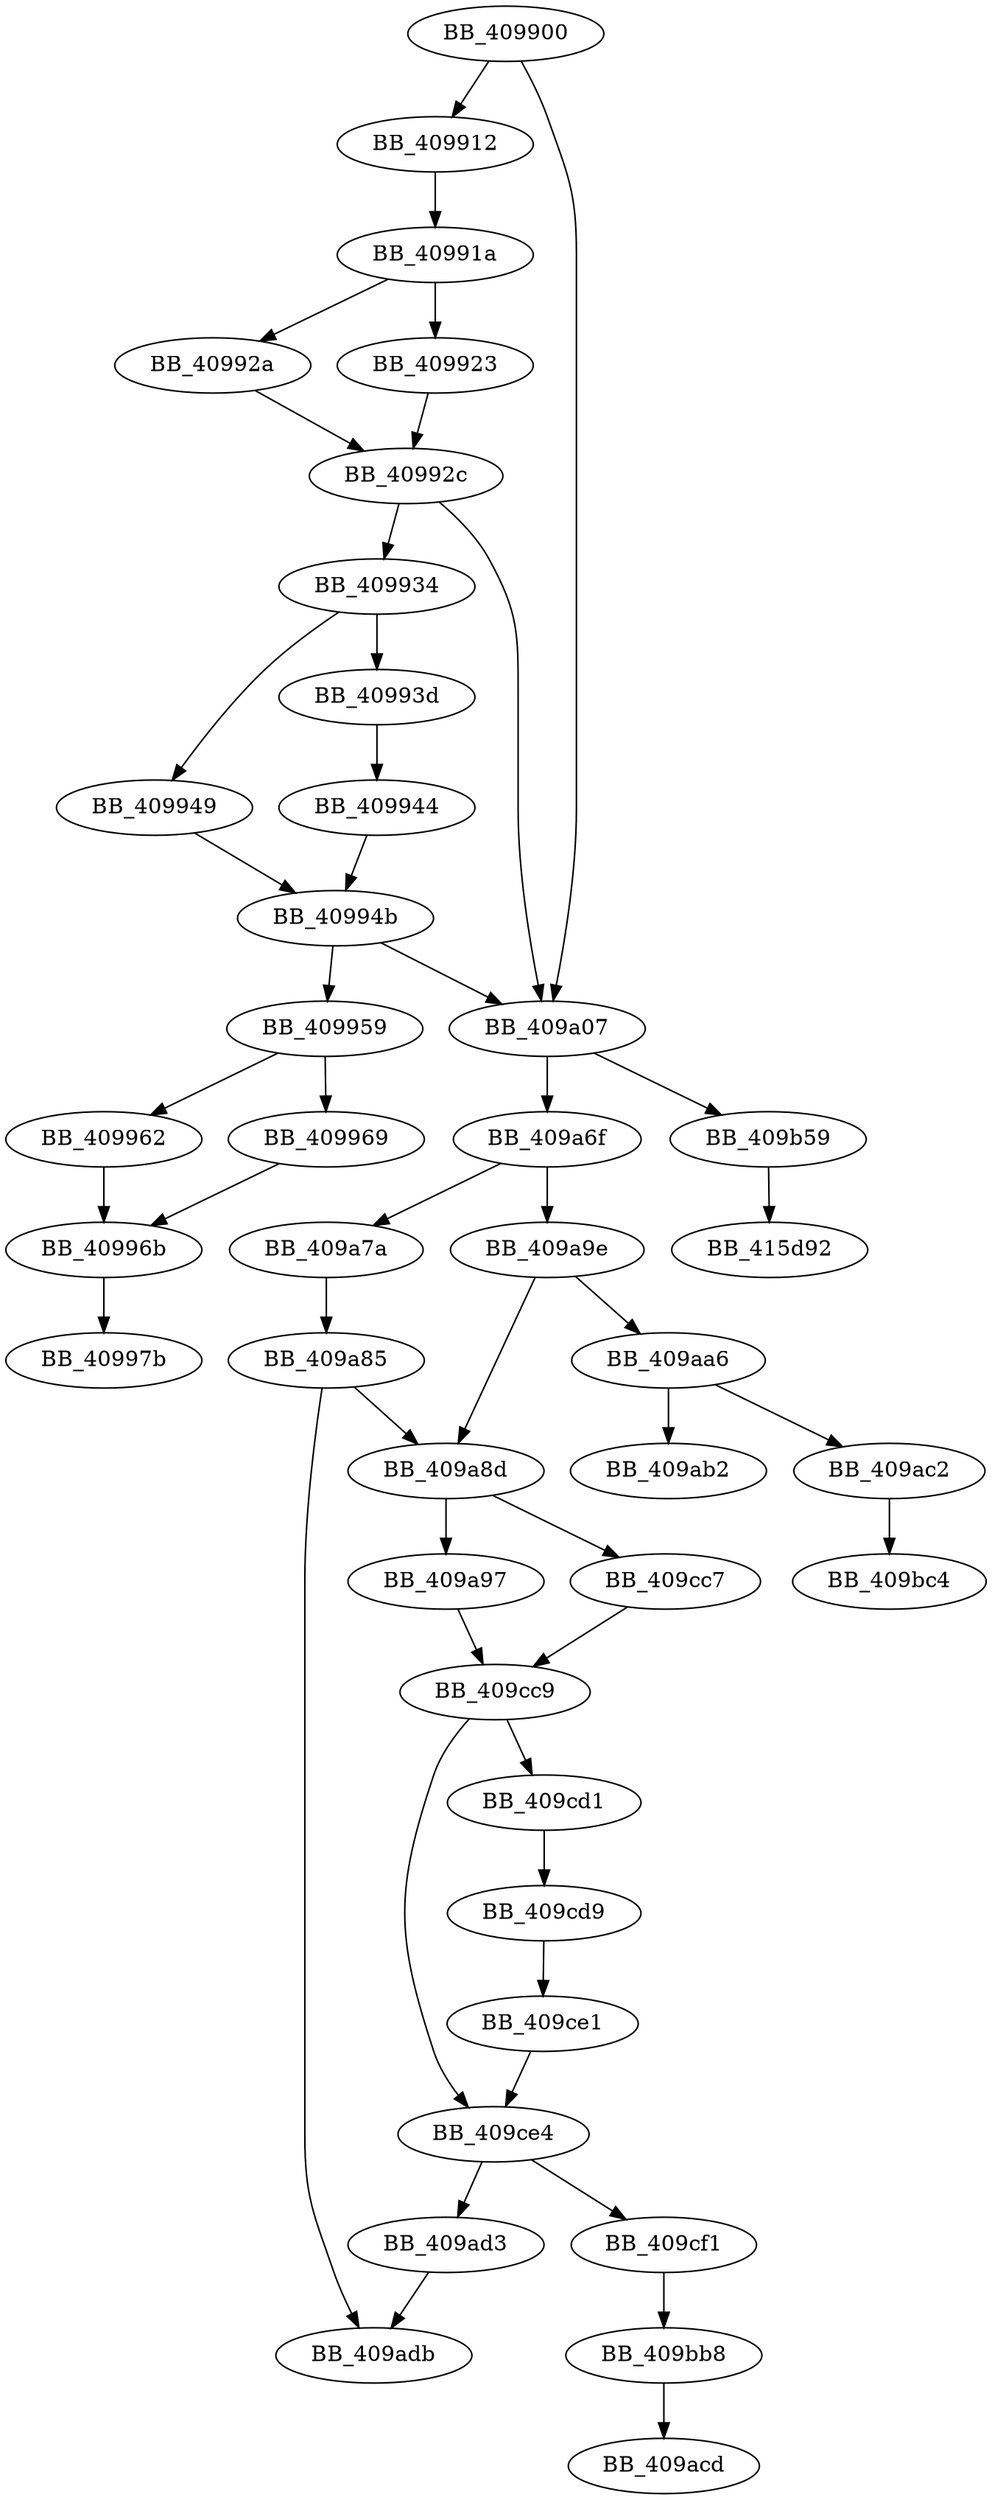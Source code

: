 DiGraph sub_409900{
BB_409900->BB_409912
BB_409900->BB_409a07
BB_409912->BB_40991a
BB_40991a->BB_409923
BB_40991a->BB_40992a
BB_409923->BB_40992c
BB_40992a->BB_40992c
BB_40992c->BB_409934
BB_40992c->BB_409a07
BB_409934->BB_40993d
BB_409934->BB_409949
BB_40993d->BB_409944
BB_409944->BB_40994b
BB_409949->BB_40994b
BB_40994b->BB_409959
BB_40994b->BB_409a07
BB_409959->BB_409962
BB_409959->BB_409969
BB_409962->BB_40996b
BB_409969->BB_40996b
BB_40996b->BB_40997b
BB_409a07->BB_409a6f
BB_409a07->BB_409b59
BB_409a6f->BB_409a7a
BB_409a6f->BB_409a9e
BB_409a7a->BB_409a85
BB_409a85->BB_409a8d
BB_409a85->BB_409adb
BB_409a8d->BB_409a97
BB_409a8d->BB_409cc7
BB_409a97->BB_409cc9
BB_409a9e->BB_409a8d
BB_409a9e->BB_409aa6
BB_409aa6->BB_409ab2
BB_409aa6->BB_409ac2
BB_409ac2->BB_409bc4
BB_409ad3->BB_409adb
BB_409b59->BB_415d92
BB_409bb8->BB_409acd
BB_409cc7->BB_409cc9
BB_409cc9->BB_409cd1
BB_409cc9->BB_409ce4
BB_409cd1->BB_409cd9
BB_409cd9->BB_409ce1
BB_409ce1->BB_409ce4
BB_409ce4->BB_409ad3
BB_409ce4->BB_409cf1
BB_409cf1->BB_409bb8
}
